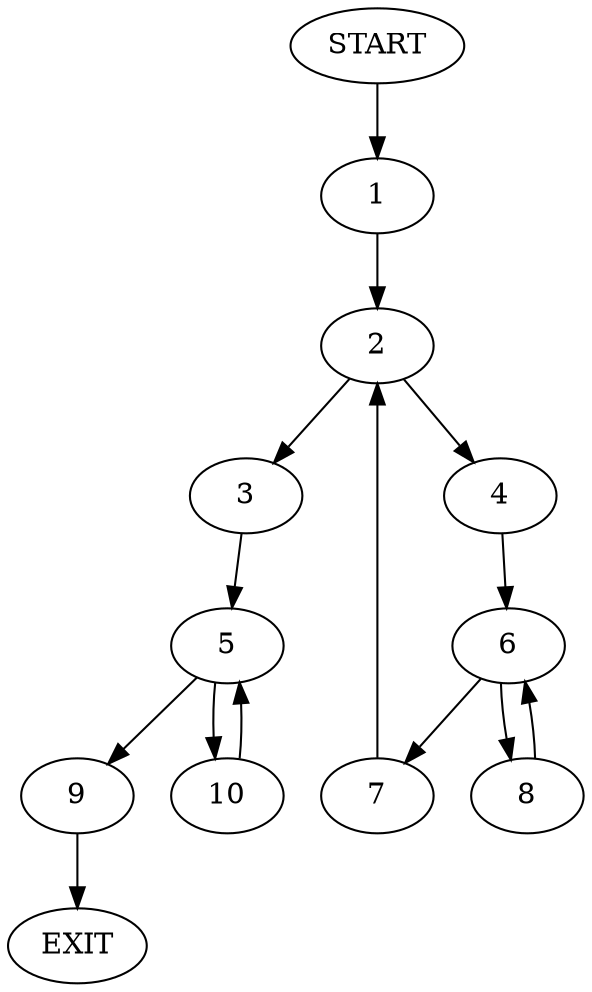 digraph {
0 [label="START"]
11 [label="EXIT"]
0 -> 1
1 -> 2
2 -> 3
2 -> 4
3 -> 5
4 -> 6
6 -> 7
6 -> 8
7 -> 2
8 -> 6
5 -> 9
5 -> 10
9 -> 11
10 -> 5
}
